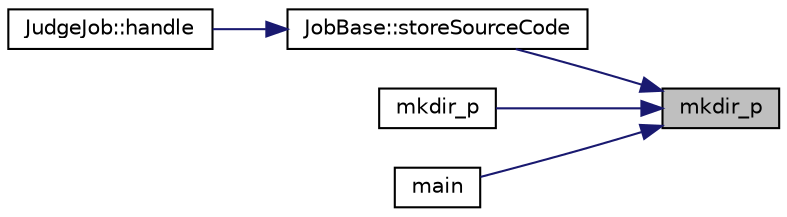 digraph "mkdir_p"
{
 // LATEX_PDF_SIZE
  edge [fontname="Helvetica",fontsize="10",labelfontname="Helvetica",labelfontsize="10"];
  node [fontname="Helvetica",fontsize="10",shape=record];
  rankdir="RL";
  Node2 [label="mkdir_p",height=0.2,width=0.4,color="black", fillcolor="grey75", style="filled", fontcolor="black",tooltip=" "];
  Node2 -> Node3 [dir="back",color="midnightblue",fontsize="10",style="solid",fontname="Helvetica"];
  Node3 [label="JobBase::storeSourceCode",height=0.2,width=0.4,color="black", fillcolor="white", style="filled",URL="$class_job_base.html#a84501360b84b0716aa82b93f6958cb78",tooltip="从 redis 数据库获取本 Job 的代码并存储到工作空间中，用于编译运行。"];
  Node3 -> Node4 [dir="back",color="midnightblue",fontsize="10",style="solid",fontname="Helvetica"];
  Node4 [label="JudgeJob::handle",height=0.2,width=0.4,color="black", fillcolor="white", style="filled",URL="$class_judge_job.html#a6fe58f9fcacc9ba6461e97f1a3ac76a3",tooltip="本 Job 的处理函数。整个 job 的工作入口，包括编译执行判题等内容"];
  Node2 -> Node5 [dir="back",color="midnightblue",fontsize="10",style="solid",fontname="Helvetica"];
  Node5 [label="mkdir_p",height=0.2,width=0.4,color="black", fillcolor="white", style="filled",URL="$mkdir__p_8hpp.html#a910c9bded60b51bf2ba9ce164babfd68",tooltip=" "];
  Node2 -> Node6 [dir="back",color="midnightblue",fontsize="10",style="solid",fontname="Helvetica"];
  Node6 [label="main",height=0.2,width=0.4,color="black", fillcolor="white", style="filled",URL="$slave_8cpp.html#ac0f2228420376f4db7e1274f2b41667c",tooltip="slave 端主程序循环 加载配置信息；连接 redis 数据库；取待评测任务信息，交由子进程并评测；创建并分离发送心跳线程"];
}
